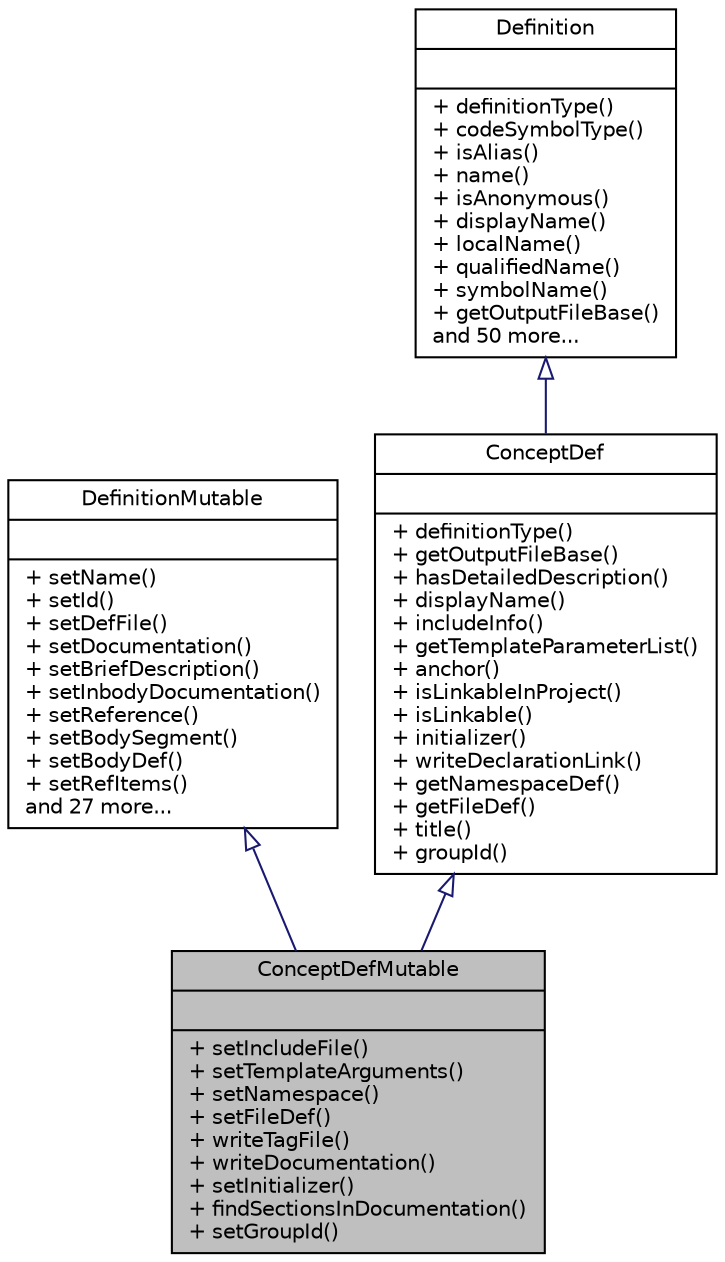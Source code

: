 digraph "ConceptDefMutable"
{
 // LATEX_PDF_SIZE
  edge [fontname="Helvetica",fontsize="10",labelfontname="Helvetica",labelfontsize="10"];
  node [fontname="Helvetica",fontsize="10",shape=record];
  Node1 [label="{ConceptDefMutable\n||+ setIncludeFile()\l+ setTemplateArguments()\l+ setNamespace()\l+ setFileDef()\l+ writeTagFile()\l+ writeDocumentation()\l+ setInitializer()\l+ findSectionsInDocumentation()\l+ setGroupId()\l}",height=0.2,width=0.4,color="black", fillcolor="grey75", style="filled", fontcolor="black",tooltip=" "];
  Node2 -> Node1 [dir="back",color="midnightblue",fontsize="10",style="solid",arrowtail="onormal",fontname="Helvetica"];
  Node2 [label="{DefinitionMutable\n||+ setName()\l+ setId()\l+ setDefFile()\l+ setDocumentation()\l+ setBriefDescription()\l+ setInbodyDocumentation()\l+ setReference()\l+ setBodySegment()\l+ setBodyDef()\l+ setRefItems()\land 27 more...\l}",height=0.2,width=0.4,color="black", fillcolor="white", style="filled",URL="$classDefinitionMutable.html",tooltip=" "];
  Node3 -> Node1 [dir="back",color="midnightblue",fontsize="10",style="solid",arrowtail="onormal",fontname="Helvetica"];
  Node3 [label="{ConceptDef\n||+ definitionType()\l+ getOutputFileBase()\l+ hasDetailedDescription()\l+ displayName()\l+ includeInfo()\l+ getTemplateParameterList()\l+ anchor()\l+ isLinkableInProject()\l+ isLinkable()\l+ initializer()\l+ writeDeclarationLink()\l+ getNamespaceDef()\l+ getFileDef()\l+ title()\l+ groupId()\l}",height=0.2,width=0.4,color="black", fillcolor="white", style="filled",URL="$classConceptDef.html",tooltip=" "];
  Node4 -> Node3 [dir="back",color="midnightblue",fontsize="10",style="solid",arrowtail="onormal",fontname="Helvetica"];
  Node4 [label="{Definition\n||+ definitionType()\l+ codeSymbolType()\l+ isAlias()\l+ name()\l+ isAnonymous()\l+ displayName()\l+ localName()\l+ qualifiedName()\l+ symbolName()\l+ getOutputFileBase()\land 50 more...\l}",height=0.2,width=0.4,color="black", fillcolor="white", style="filled",URL="$classDefinition.html",tooltip=" "];
}
